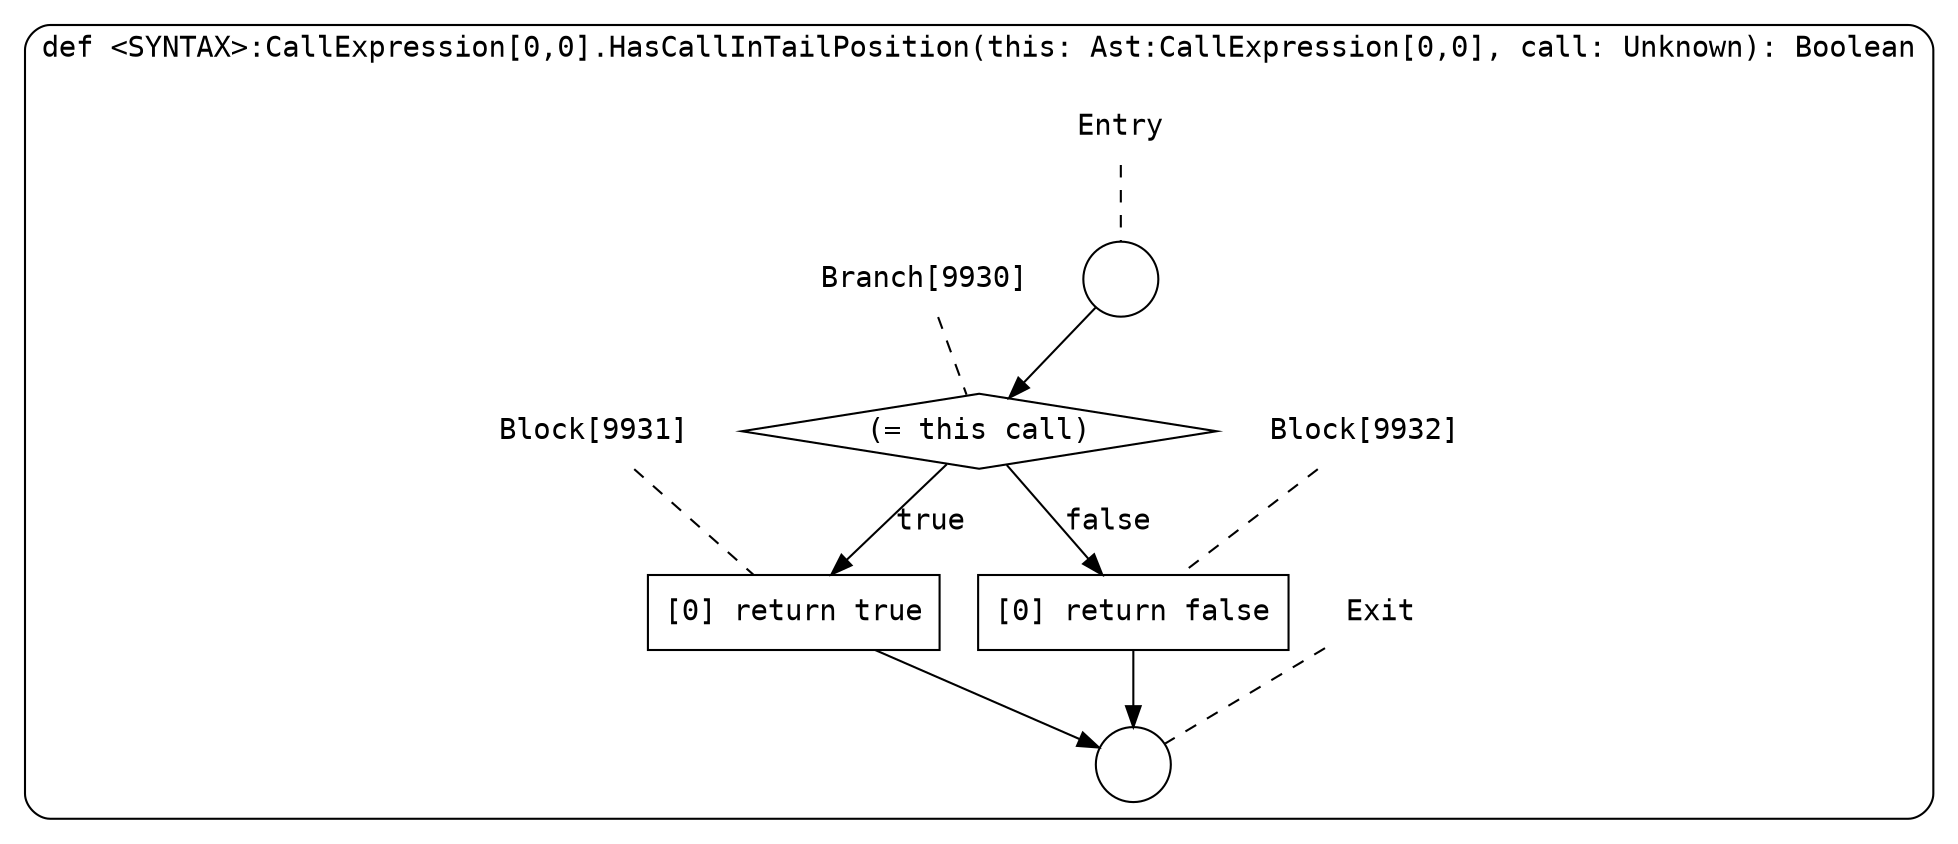 digraph {
  graph [fontname = "Consolas"]
  node [fontname = "Consolas"]
  edge [fontname = "Consolas"]
  subgraph cluster1847 {
    label = "def <SYNTAX>:CallExpression[0,0].HasCallInTailPosition(this: Ast:CallExpression[0,0], call: Unknown): Boolean"
    style = rounded
    cluster1847_entry_name [shape=none, label=<<font color="black">Entry</font>>]
    cluster1847_entry_name -> cluster1847_entry [arrowhead=none, color="black", style=dashed]
    cluster1847_entry [shape=circle label=" " color="black" fillcolor="white" style=filled]
    cluster1847_entry -> node9930 [color="black"]
    cluster1847_exit_name [shape=none, label=<<font color="black">Exit</font>>]
    cluster1847_exit_name -> cluster1847_exit [arrowhead=none, color="black", style=dashed]
    cluster1847_exit [shape=circle label=" " color="black" fillcolor="white" style=filled]
    node9930_name [shape=none, label=<<font color="black">Branch[9930]</font>>]
    node9930_name -> node9930 [arrowhead=none, color="black", style=dashed]
    node9930 [shape=diamond, label=<<font color="black">(= this call)</font>> color="black" fillcolor="white", style=filled]
    node9930 -> node9931 [label=<<font color="black">true</font>> color="black"]
    node9930 -> node9932 [label=<<font color="black">false</font>> color="black"]
    node9931_name [shape=none, label=<<font color="black">Block[9931]</font>>]
    node9931_name -> node9931 [arrowhead=none, color="black", style=dashed]
    node9931 [shape=box, label=<<font color="black">[0] return true<BR ALIGN="LEFT"/></font>> color="black" fillcolor="white", style=filled]
    node9931 -> cluster1847_exit [color="black"]
    node9932_name [shape=none, label=<<font color="black">Block[9932]</font>>]
    node9932_name -> node9932 [arrowhead=none, color="black", style=dashed]
    node9932 [shape=box, label=<<font color="black">[0] return false<BR ALIGN="LEFT"/></font>> color="black" fillcolor="white", style=filled]
    node9932 -> cluster1847_exit [color="black"]
  }
}